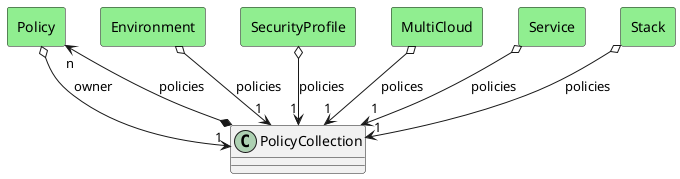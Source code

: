 @startuml

class "PolicyCollection" as Model {

 
}

rectangle "Policy" as Policy #lightblue {
}

Model *--> "n" Policy : policies




    rectangle "Environment" as Environment #lightgreen {
    }
    
        Environment   o--> "1" Model : "policies"
    
    rectangle "Policy" as Policy #lightgreen {
    }
    
        Policy   o--> "1" Model : "owner"
    
    rectangle "SecurityProfile" as SecurityProfile #lightgreen {
    }
    
        SecurityProfile   o--> "1" Model : "policies"
    
    rectangle "MultiCloud" as MultiCloud #lightgreen {
    }
    
        MultiCloud   o--> "1" Model : "polices"
    
    rectangle "Service" as Service #lightgreen {
    }
    
        Service   o--> "1" Model : "policies"
    
    rectangle "Stack" as Stack #lightgreen {
    }
    
        Stack   o--> "1" Model : "policies"
    

@enduml
